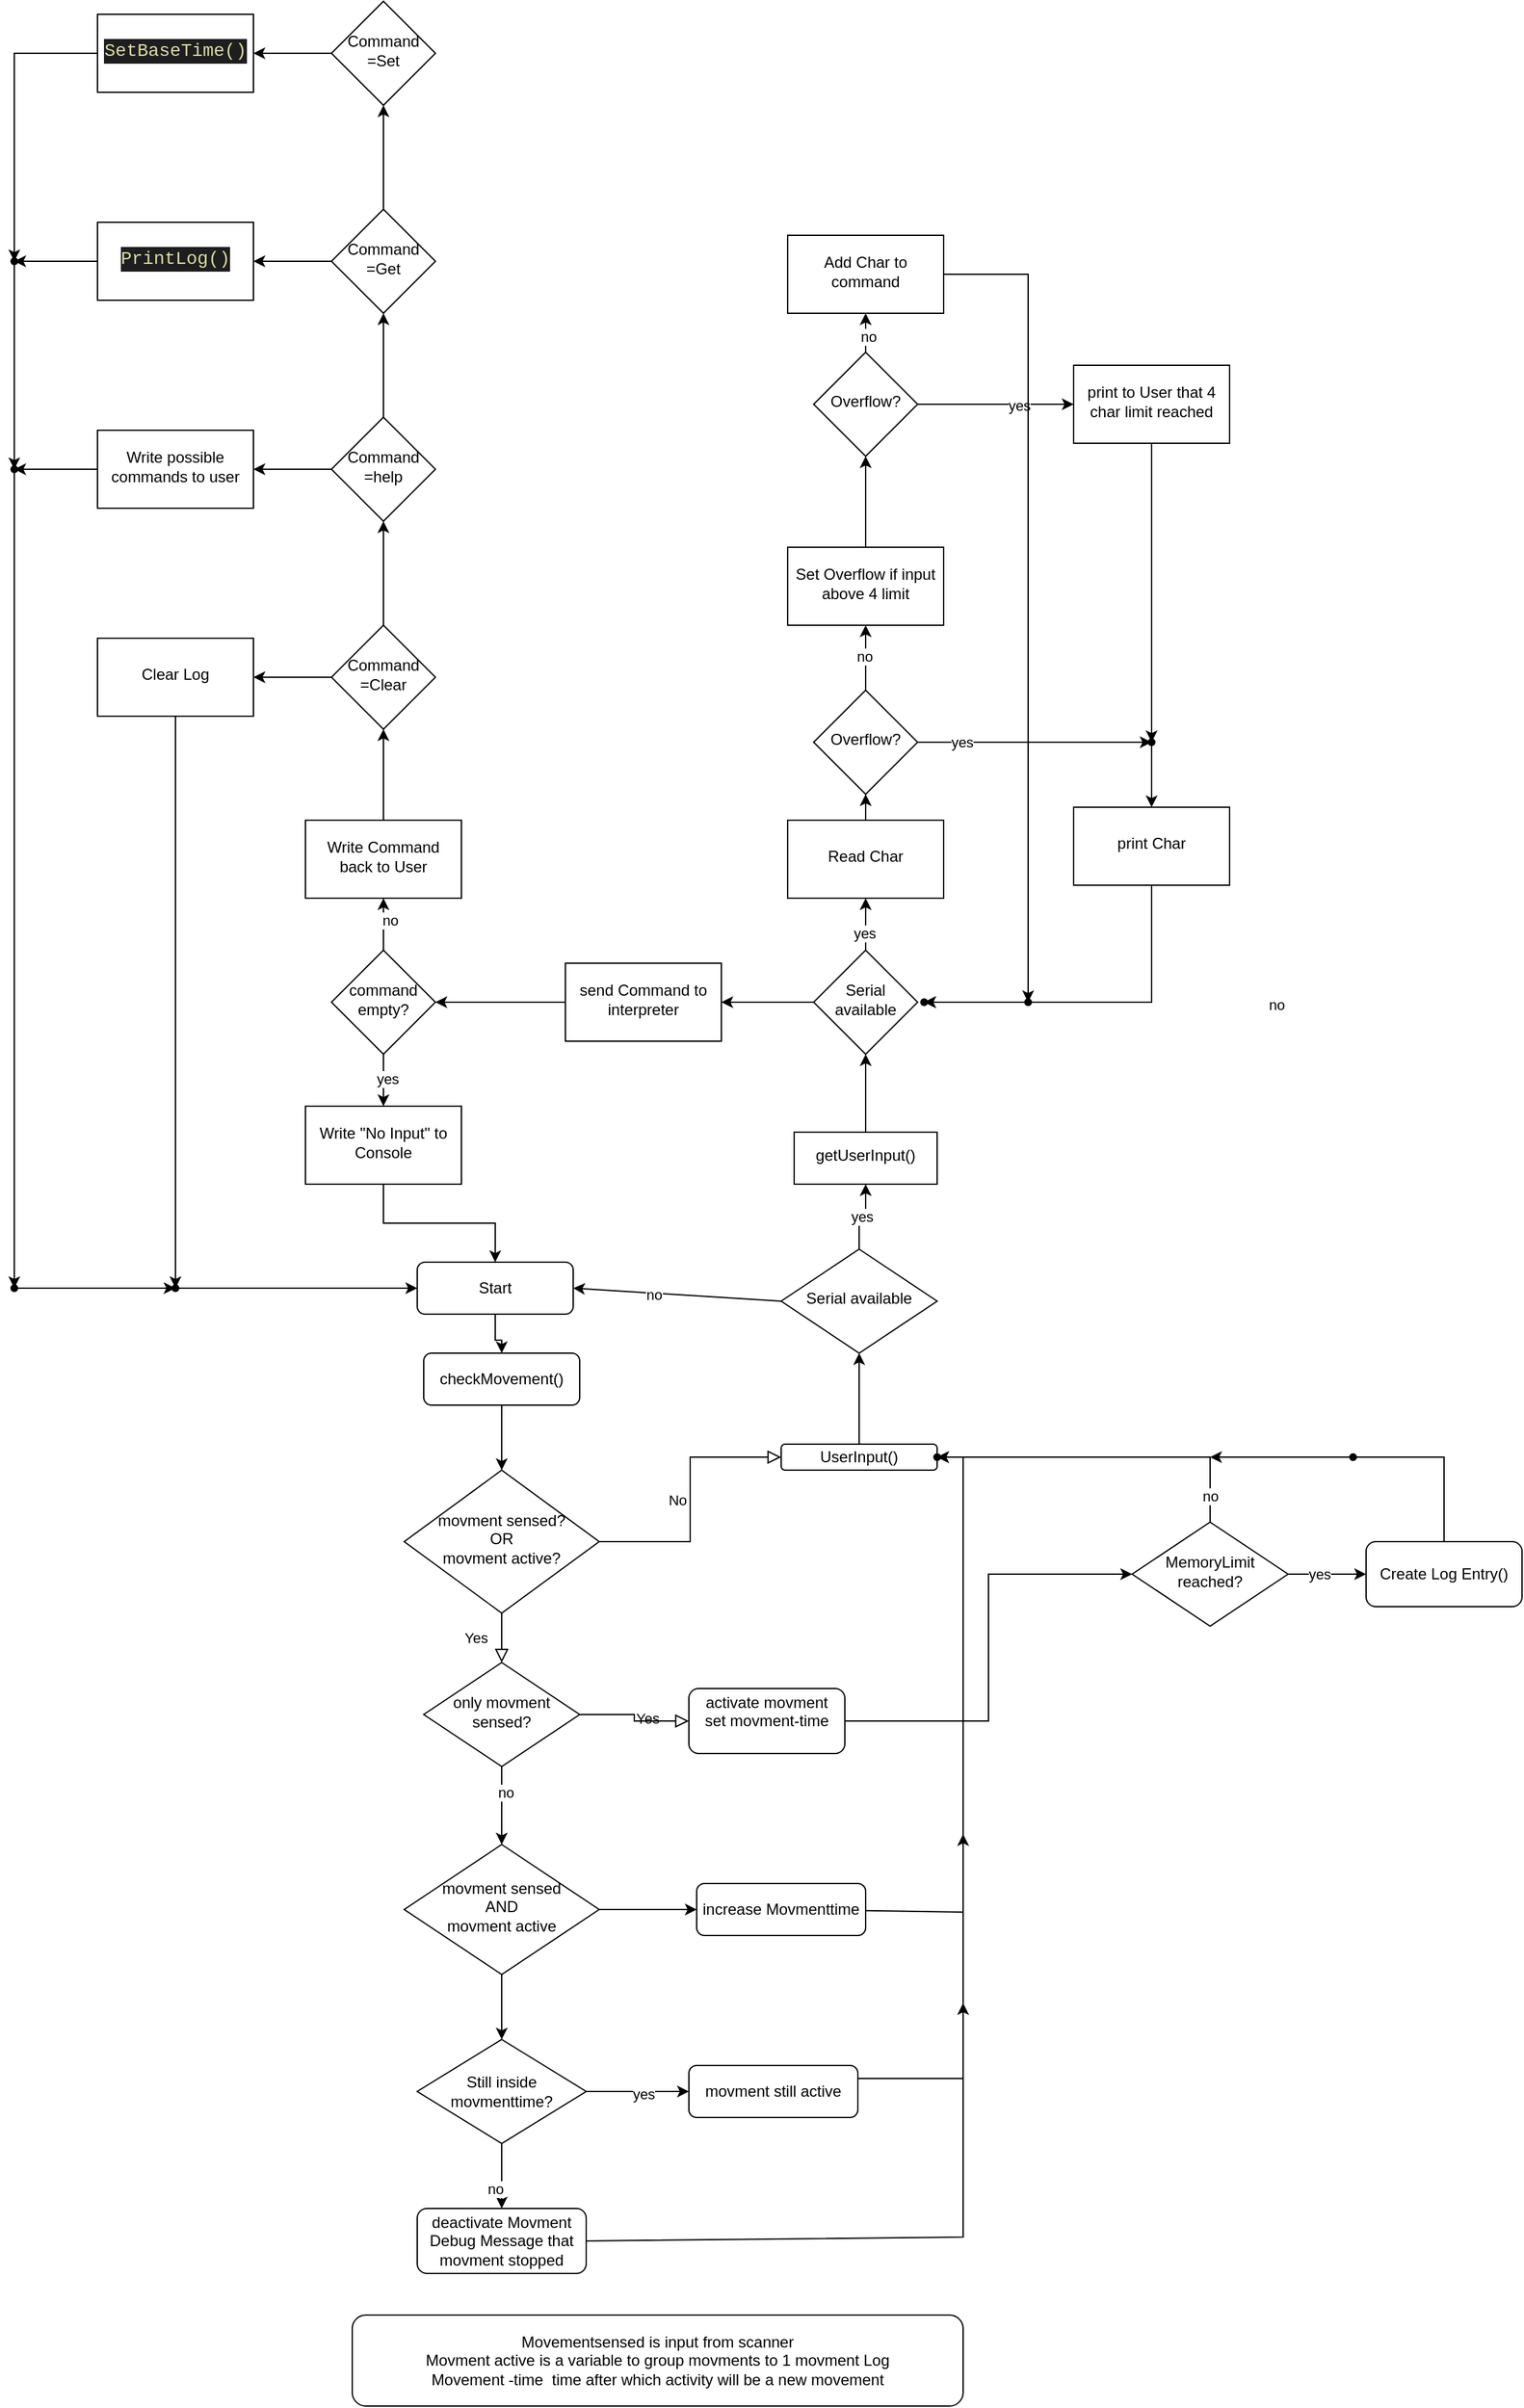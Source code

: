 <mxfile version="24.0.4" type="device">
  <diagram id="C5RBs43oDa-KdzZeNtuy" name="Page-1">
    <mxGraphModel dx="2033" dy="1742" grid="1" gridSize="10" guides="1" tooltips="1" connect="1" arrows="1" fold="1" page="1" pageScale="1" pageWidth="827" pageHeight="1169" math="0" shadow="0">
      <root>
        <mxCell id="WIyWlLk6GJQsqaUBKTNV-0" />
        <mxCell id="WIyWlLk6GJQsqaUBKTNV-1" parent="WIyWlLk6GJQsqaUBKTNV-0" />
        <mxCell id="MBT33ukJYTFvqSpXh82a-32" value="" style="edgeStyle=orthogonalEdgeStyle;rounded=0;orthogonalLoop=1;jettySize=auto;html=1;" edge="1" parent="WIyWlLk6GJQsqaUBKTNV-1" source="WIyWlLk6GJQsqaUBKTNV-3" target="MBT33ukJYTFvqSpXh82a-31">
          <mxGeometry relative="1" as="geometry" />
        </mxCell>
        <mxCell id="WIyWlLk6GJQsqaUBKTNV-3" value="Start" style="rounded=1;whiteSpace=wrap;html=1;fontSize=12;glass=0;strokeWidth=1;shadow=0;" parent="WIyWlLk6GJQsqaUBKTNV-1" vertex="1">
          <mxGeometry x="180" y="10" width="120" height="40" as="geometry" />
        </mxCell>
        <mxCell id="WIyWlLk6GJQsqaUBKTNV-4" value="Yes" style="rounded=0;html=1;jettySize=auto;orthogonalLoop=1;fontSize=11;endArrow=block;endFill=0;endSize=8;strokeWidth=1;shadow=0;labelBackgroundColor=none;edgeStyle=orthogonalEdgeStyle;" parent="WIyWlLk6GJQsqaUBKTNV-1" source="WIyWlLk6GJQsqaUBKTNV-6" target="WIyWlLk6GJQsqaUBKTNV-10" edge="1">
          <mxGeometry y="20" relative="1" as="geometry">
            <mxPoint as="offset" />
          </mxGeometry>
        </mxCell>
        <mxCell id="WIyWlLk6GJQsqaUBKTNV-5" value="No" style="edgeStyle=orthogonalEdgeStyle;rounded=0;html=1;jettySize=auto;orthogonalLoop=1;fontSize=11;endArrow=block;endFill=0;endSize=8;strokeWidth=1;shadow=0;labelBackgroundColor=none;" parent="WIyWlLk6GJQsqaUBKTNV-1" source="WIyWlLk6GJQsqaUBKTNV-6" target="WIyWlLk6GJQsqaUBKTNV-7" edge="1">
          <mxGeometry y="10" relative="1" as="geometry">
            <mxPoint as="offset" />
          </mxGeometry>
        </mxCell>
        <mxCell id="WIyWlLk6GJQsqaUBKTNV-6" value="&lt;div&gt;movment sensed?&lt;/div&gt;&lt;div&gt;OR&lt;br&gt;&lt;/div&gt;&lt;div&gt;movment active?&lt;br&gt;&lt;/div&gt;" style="rhombus;whiteSpace=wrap;html=1;shadow=0;fontFamily=Helvetica;fontSize=12;align=center;strokeWidth=1;spacing=6;spacingTop=-4;" parent="WIyWlLk6GJQsqaUBKTNV-1" vertex="1">
          <mxGeometry x="170" y="170" width="150" height="110" as="geometry" />
        </mxCell>
        <mxCell id="WIyWlLk6GJQsqaUBKTNV-7" value="UserInput()" style="rounded=1;whiteSpace=wrap;html=1;fontSize=12;glass=0;strokeWidth=1;shadow=0;" parent="WIyWlLk6GJQsqaUBKTNV-1" vertex="1">
          <mxGeometry x="460" y="150" width="120" height="20" as="geometry" />
        </mxCell>
        <mxCell id="WIyWlLk6GJQsqaUBKTNV-9" value="Yes" style="edgeStyle=orthogonalEdgeStyle;rounded=0;html=1;jettySize=auto;orthogonalLoop=1;fontSize=11;endArrow=block;endFill=0;endSize=8;strokeWidth=1;shadow=0;labelBackgroundColor=none;" parent="WIyWlLk6GJQsqaUBKTNV-1" source="WIyWlLk6GJQsqaUBKTNV-10" target="WIyWlLk6GJQsqaUBKTNV-12" edge="1">
          <mxGeometry y="10" relative="1" as="geometry">
            <mxPoint as="offset" />
          </mxGeometry>
        </mxCell>
        <mxCell id="MBT33ukJYTFvqSpXh82a-5" value="" style="edgeStyle=orthogonalEdgeStyle;rounded=0;orthogonalLoop=1;jettySize=auto;html=1;" edge="1" parent="WIyWlLk6GJQsqaUBKTNV-1" source="WIyWlLk6GJQsqaUBKTNV-10" target="MBT33ukJYTFvqSpXh82a-3">
          <mxGeometry relative="1" as="geometry" />
        </mxCell>
        <mxCell id="MBT33ukJYTFvqSpXh82a-7" value="no" style="edgeLabel;html=1;align=center;verticalAlign=middle;resizable=0;points=[];" vertex="1" connectable="0" parent="MBT33ukJYTFvqSpXh82a-5">
          <mxGeometry x="-0.333" y="3" relative="1" as="geometry">
            <mxPoint as="offset" />
          </mxGeometry>
        </mxCell>
        <mxCell id="WIyWlLk6GJQsqaUBKTNV-10" value="only movment sensed?" style="rhombus;whiteSpace=wrap;html=1;shadow=0;fontFamily=Helvetica;fontSize=12;align=center;strokeWidth=1;spacing=6;spacingTop=-4;" parent="WIyWlLk6GJQsqaUBKTNV-1" vertex="1">
          <mxGeometry x="185" y="318" width="120" height="80" as="geometry" />
        </mxCell>
        <mxCell id="MBT33ukJYTFvqSpXh82a-114" value="" style="edgeStyle=orthogonalEdgeStyle;rounded=0;orthogonalLoop=1;jettySize=auto;html=1;entryX=0;entryY=0.5;entryDx=0;entryDy=0;" edge="1" parent="WIyWlLk6GJQsqaUBKTNV-1" source="WIyWlLk6GJQsqaUBKTNV-12" target="MBT33ukJYTFvqSpXh82a-115">
          <mxGeometry relative="1" as="geometry" />
        </mxCell>
        <mxCell id="WIyWlLk6GJQsqaUBKTNV-12" value="&lt;div&gt;activate movment&lt;/div&gt;&lt;div&gt;set movment-time&lt;br&gt;&lt;/div&gt;&lt;div&gt;&lt;br&gt;&lt;/div&gt;" style="rounded=1;whiteSpace=wrap;html=1;fontSize=12;glass=0;strokeWidth=1;shadow=0;" parent="WIyWlLk6GJQsqaUBKTNV-1" vertex="1">
          <mxGeometry x="389" y="338" width="120" height="50" as="geometry" />
        </mxCell>
        <mxCell id="MBT33ukJYTFvqSpXh82a-0" value="" style="edgeStyle=none;orthogonalLoop=1;jettySize=auto;html=1;rounded=0;" edge="1" parent="WIyWlLk6GJQsqaUBKTNV-1" source="WIyWlLk6GJQsqaUBKTNV-7" target="MBT33ukJYTFvqSpXh82a-28">
          <mxGeometry width="100" relative="1" as="geometry">
            <mxPoint x="380" y="60" as="sourcePoint" />
            <mxPoint x="480" y="60" as="targetPoint" />
            <Array as="points" />
          </mxGeometry>
        </mxCell>
        <mxCell id="MBT33ukJYTFvqSpXh82a-9" value="" style="edgeStyle=orthogonalEdgeStyle;rounded=0;orthogonalLoop=1;jettySize=auto;html=1;" edge="1" parent="WIyWlLk6GJQsqaUBKTNV-1" source="MBT33ukJYTFvqSpXh82a-3" target="MBT33ukJYTFvqSpXh82a-8">
          <mxGeometry relative="1" as="geometry" />
        </mxCell>
        <mxCell id="MBT33ukJYTFvqSpXh82a-17" value="" style="edgeStyle=orthogonalEdgeStyle;rounded=0;orthogonalLoop=1;jettySize=auto;html=1;" edge="1" parent="WIyWlLk6GJQsqaUBKTNV-1" source="MBT33ukJYTFvqSpXh82a-3" target="MBT33ukJYTFvqSpXh82a-16">
          <mxGeometry relative="1" as="geometry" />
        </mxCell>
        <mxCell id="MBT33ukJYTFvqSpXh82a-3" value="&lt;div&gt;movment sensed&lt;/div&gt;&lt;div&gt;AND&lt;br&gt;&lt;/div&gt;&lt;div&gt;movment active&lt;br&gt;&lt;/div&gt;" style="rhombus;whiteSpace=wrap;html=1;shadow=0;fontFamily=Helvetica;fontSize=12;align=center;strokeWidth=1;spacing=6;spacingTop=-4;" vertex="1" parent="WIyWlLk6GJQsqaUBKTNV-1">
          <mxGeometry x="170" y="458" width="150" height="100" as="geometry" />
        </mxCell>
        <mxCell id="MBT33ukJYTFvqSpXh82a-8" value="increase Movmenttime" style="rounded=1;whiteSpace=wrap;html=1;fontSize=12;glass=0;strokeWidth=1;shadow=0;" vertex="1" parent="WIyWlLk6GJQsqaUBKTNV-1">
          <mxGeometry x="395" y="488" width="130" height="40" as="geometry" />
        </mxCell>
        <mxCell id="MBT33ukJYTFvqSpXh82a-11" value="" style="edgeStyle=none;orthogonalLoop=1;jettySize=auto;html=1;rounded=0;" edge="1" parent="WIyWlLk6GJQsqaUBKTNV-1" source="MBT33ukJYTFvqSpXh82a-8" target="WIyWlLk6GJQsqaUBKTNV-7">
          <mxGeometry width="100" relative="1" as="geometry">
            <mxPoint x="540" y="690" as="sourcePoint" />
            <mxPoint x="640" y="690" as="targetPoint" />
            <Array as="points">
              <mxPoint x="600" y="510" />
              <mxPoint x="600" y="160" />
            </Array>
          </mxGeometry>
        </mxCell>
        <mxCell id="MBT33ukJYTFvqSpXh82a-20" value="" style="edgeStyle=orthogonalEdgeStyle;rounded=0;orthogonalLoop=1;jettySize=auto;html=1;" edge="1" parent="WIyWlLk6GJQsqaUBKTNV-1" source="MBT33ukJYTFvqSpXh82a-16" target="MBT33ukJYTFvqSpXh82a-18">
          <mxGeometry relative="1" as="geometry" />
        </mxCell>
        <mxCell id="MBT33ukJYTFvqSpXh82a-22" value="yes" style="edgeLabel;html=1;align=center;verticalAlign=middle;resizable=0;points=[];" vertex="1" connectable="0" parent="MBT33ukJYTFvqSpXh82a-20">
          <mxGeometry x="0.095" y="-2" relative="1" as="geometry">
            <mxPoint as="offset" />
          </mxGeometry>
        </mxCell>
        <mxCell id="MBT33ukJYTFvqSpXh82a-21" value="" style="edgeStyle=orthogonalEdgeStyle;rounded=0;orthogonalLoop=1;jettySize=auto;html=1;" edge="1" parent="WIyWlLk6GJQsqaUBKTNV-1" source="MBT33ukJYTFvqSpXh82a-16" target="MBT33ukJYTFvqSpXh82a-19">
          <mxGeometry relative="1" as="geometry" />
        </mxCell>
        <mxCell id="MBT33ukJYTFvqSpXh82a-23" value="no" style="edgeLabel;html=1;align=center;verticalAlign=middle;resizable=0;points=[];" vertex="1" connectable="0" parent="MBT33ukJYTFvqSpXh82a-21">
          <mxGeometry x="0.4" y="3" relative="1" as="geometry">
            <mxPoint x="-8" as="offset" />
          </mxGeometry>
        </mxCell>
        <mxCell id="MBT33ukJYTFvqSpXh82a-16" value="Still inside movmenttime?" style="rhombus;whiteSpace=wrap;html=1;" vertex="1" parent="WIyWlLk6GJQsqaUBKTNV-1">
          <mxGeometry x="180" y="608" width="130" height="80" as="geometry" />
        </mxCell>
        <mxCell id="MBT33ukJYTFvqSpXh82a-18" value="movment still active" style="rounded=1;whiteSpace=wrap;html=1;fontSize=12;glass=0;strokeWidth=1;shadow=0;" vertex="1" parent="WIyWlLk6GJQsqaUBKTNV-1">
          <mxGeometry x="389" y="628" width="130" height="40" as="geometry" />
        </mxCell>
        <mxCell id="MBT33ukJYTFvqSpXh82a-19" value="&lt;div&gt;deactivate Movment&lt;/div&gt;&lt;div&gt;Debug Message that movment stopped&lt;br&gt;&lt;/div&gt;" style="rounded=1;whiteSpace=wrap;html=1;fontSize=12;glass=0;strokeWidth=1;shadow=0;" vertex="1" parent="WIyWlLk6GJQsqaUBKTNV-1">
          <mxGeometry x="180" y="738" width="130" height="50" as="geometry" />
        </mxCell>
        <mxCell id="MBT33ukJYTFvqSpXh82a-25" value="" style="edgeStyle=none;orthogonalLoop=1;jettySize=auto;html=1;rounded=0;exitX=1;exitY=0.5;exitDx=0;exitDy=0;" edge="1" parent="WIyWlLk6GJQsqaUBKTNV-1" source="MBT33ukJYTFvqSpXh82a-19">
          <mxGeometry width="100" relative="1" as="geometry">
            <mxPoint x="430" y="762" as="sourcePoint" />
            <mxPoint x="600" y="580" as="targetPoint" />
            <Array as="points">
              <mxPoint x="600" y="760" />
            </Array>
          </mxGeometry>
        </mxCell>
        <mxCell id="MBT33ukJYTFvqSpXh82a-26" value="" style="edgeStyle=none;orthogonalLoop=1;jettySize=auto;html=1;rounded=0;exitX=1;exitY=0.25;exitDx=0;exitDy=0;" edge="1" parent="WIyWlLk6GJQsqaUBKTNV-1" source="MBT33ukJYTFvqSpXh82a-18">
          <mxGeometry width="100" relative="1" as="geometry">
            <mxPoint x="320" y="773" as="sourcePoint" />
            <mxPoint x="600" y="450" as="targetPoint" />
            <Array as="points">
              <mxPoint x="600" y="638" />
            </Array>
          </mxGeometry>
        </mxCell>
        <mxCell id="MBT33ukJYTFvqSpXh82a-27" value="&lt;div&gt;Movementsensed is input from scanner&lt;/div&gt;&lt;div&gt;Movment active is a variable to group movments to 1 movment Log&lt;/div&gt;&lt;div&gt;Movement -time&amp;nbsp; time after which activity will be a new movement&lt;br&gt;&lt;/div&gt;" style="rounded=1;whiteSpace=wrap;html=1;" vertex="1" parent="WIyWlLk6GJQsqaUBKTNV-1">
          <mxGeometry x="130" y="820" width="470" height="70" as="geometry" />
        </mxCell>
        <mxCell id="MBT33ukJYTFvqSpXh82a-35" value="" style="edgeStyle=orthogonalEdgeStyle;rounded=0;orthogonalLoop=1;jettySize=auto;html=1;" edge="1" parent="WIyWlLk6GJQsqaUBKTNV-1" source="MBT33ukJYTFvqSpXh82a-28" target="MBT33ukJYTFvqSpXh82a-34">
          <mxGeometry relative="1" as="geometry" />
        </mxCell>
        <mxCell id="MBT33ukJYTFvqSpXh82a-36" value="yes" style="edgeLabel;html=1;align=center;verticalAlign=middle;resizable=0;points=[];" vertex="1" connectable="0" parent="MBT33ukJYTFvqSpXh82a-35">
          <mxGeometry x="0.101" y="3" relative="1" as="geometry">
            <mxPoint as="offset" />
          </mxGeometry>
        </mxCell>
        <mxCell id="MBT33ukJYTFvqSpXh82a-28" value="Serial available" style="rhombus;whiteSpace=wrap;html=1;shadow=0;fontFamily=Helvetica;fontSize=12;align=center;strokeWidth=1;spacing=6;spacingTop=-4;" vertex="1" parent="WIyWlLk6GJQsqaUBKTNV-1">
          <mxGeometry x="460" width="120" height="80" as="geometry" />
        </mxCell>
        <mxCell id="MBT33ukJYTFvqSpXh82a-29" value="" style="edgeStyle=none;orthogonalLoop=1;jettySize=auto;html=1;rounded=0;exitX=0;exitY=0.5;exitDx=0;exitDy=0;entryX=1;entryY=0.5;entryDx=0;entryDy=0;" edge="1" parent="WIyWlLk6GJQsqaUBKTNV-1" source="MBT33ukJYTFvqSpXh82a-28" target="WIyWlLk6GJQsqaUBKTNV-3">
          <mxGeometry width="100" relative="1" as="geometry">
            <mxPoint x="350" y="100" as="sourcePoint" />
            <mxPoint x="450" y="100" as="targetPoint" />
            <Array as="points" />
          </mxGeometry>
        </mxCell>
        <mxCell id="MBT33ukJYTFvqSpXh82a-30" value="no" style="edgeLabel;html=1;align=center;verticalAlign=middle;resizable=0;points=[];" vertex="1" connectable="0" parent="MBT33ukJYTFvqSpXh82a-29">
          <mxGeometry x="0.221" y="1" relative="1" as="geometry">
            <mxPoint as="offset" />
          </mxGeometry>
        </mxCell>
        <mxCell id="MBT33ukJYTFvqSpXh82a-33" value="" style="edgeStyle=orthogonalEdgeStyle;rounded=0;orthogonalLoop=1;jettySize=auto;html=1;" edge="1" parent="WIyWlLk6GJQsqaUBKTNV-1" source="MBT33ukJYTFvqSpXh82a-31" target="WIyWlLk6GJQsqaUBKTNV-6">
          <mxGeometry relative="1" as="geometry" />
        </mxCell>
        <mxCell id="MBT33ukJYTFvqSpXh82a-31" value="checkMovement()" style="rounded=1;whiteSpace=wrap;html=1;fontSize=12;glass=0;strokeWidth=1;shadow=0;" vertex="1" parent="WIyWlLk6GJQsqaUBKTNV-1">
          <mxGeometry x="185" y="80" width="120" height="40" as="geometry" />
        </mxCell>
        <mxCell id="MBT33ukJYTFvqSpXh82a-39" value="" style="edgeStyle=orthogonalEdgeStyle;rounded=0;orthogonalLoop=1;jettySize=auto;html=1;" edge="1" parent="WIyWlLk6GJQsqaUBKTNV-1" source="MBT33ukJYTFvqSpXh82a-34" target="MBT33ukJYTFvqSpXh82a-38">
          <mxGeometry relative="1" as="geometry" />
        </mxCell>
        <mxCell id="MBT33ukJYTFvqSpXh82a-34" value="getUserInput()" style="whiteSpace=wrap;html=1;shadow=0;strokeWidth=1;spacing=6;spacingTop=-4;" vertex="1" parent="WIyWlLk6GJQsqaUBKTNV-1">
          <mxGeometry x="470" y="-90" width="110" height="40" as="geometry" />
        </mxCell>
        <mxCell id="MBT33ukJYTFvqSpXh82a-46" value="" style="edgeStyle=orthogonalEdgeStyle;rounded=0;orthogonalLoop=1;jettySize=auto;html=1;" edge="1" parent="WIyWlLk6GJQsqaUBKTNV-1" source="MBT33ukJYTFvqSpXh82a-38" target="MBT33ukJYTFvqSpXh82a-45">
          <mxGeometry relative="1" as="geometry" />
        </mxCell>
        <mxCell id="MBT33ukJYTFvqSpXh82a-52" value="yes" style="edgeLabel;html=1;align=center;verticalAlign=middle;resizable=0;points=[];" vertex="1" connectable="0" parent="MBT33ukJYTFvqSpXh82a-46">
          <mxGeometry x="-0.349" y="1" relative="1" as="geometry">
            <mxPoint as="offset" />
          </mxGeometry>
        </mxCell>
        <mxCell id="MBT33ukJYTFvqSpXh82a-50" value="" style="edgeStyle=orthogonalEdgeStyle;rounded=0;orthogonalLoop=1;jettySize=auto;html=1;" edge="1" parent="WIyWlLk6GJQsqaUBKTNV-1" source="MBT33ukJYTFvqSpXh82a-38" target="MBT33ukJYTFvqSpXh82a-49">
          <mxGeometry relative="1" as="geometry" />
        </mxCell>
        <mxCell id="MBT33ukJYTFvqSpXh82a-51" value="no" style="edgeLabel;html=1;align=center;verticalAlign=middle;resizable=0;points=[];" vertex="1" connectable="0" parent="MBT33ukJYTFvqSpXh82a-50">
          <mxGeometry x="-0.277" y="2" relative="1" as="geometry">
            <mxPoint x="381" as="offset" />
          </mxGeometry>
        </mxCell>
        <mxCell id="MBT33ukJYTFvqSpXh82a-38" value="Serial available" style="rhombus;whiteSpace=wrap;html=1;shadow=0;strokeWidth=1;spacing=6;spacingTop=-4;" vertex="1" parent="WIyWlLk6GJQsqaUBKTNV-1">
          <mxGeometry x="485" y="-230" width="80" height="80" as="geometry" />
        </mxCell>
        <mxCell id="MBT33ukJYTFvqSpXh82a-44" value="" style="edgeStyle=orthogonalEdgeStyle;rounded=0;orthogonalLoop=1;jettySize=auto;html=1;" edge="1" parent="WIyWlLk6GJQsqaUBKTNV-1" source="MBT33ukJYTFvqSpXh82a-60" target="MBT33ukJYTFvqSpXh82a-43">
          <mxGeometry relative="1" as="geometry" />
        </mxCell>
        <mxCell id="MBT33ukJYTFvqSpXh82a-55" value="" style="edgeStyle=orthogonalEdgeStyle;rounded=0;orthogonalLoop=1;jettySize=auto;html=1;" edge="1" parent="WIyWlLk6GJQsqaUBKTNV-1" source="MBT33ukJYTFvqSpXh82a-41" target="MBT33ukJYTFvqSpXh82a-54">
          <mxGeometry relative="1" as="geometry" />
        </mxCell>
        <mxCell id="MBT33ukJYTFvqSpXh82a-66" value="no" style="edgeLabel;html=1;align=center;verticalAlign=middle;resizable=0;points=[];" vertex="1" connectable="0" parent="MBT33ukJYTFvqSpXh82a-55">
          <mxGeometry x="0.031" y="1" relative="1" as="geometry">
            <mxPoint as="offset" />
          </mxGeometry>
        </mxCell>
        <mxCell id="MBT33ukJYTFvqSpXh82a-41" value="Overflow?" style="rhombus;whiteSpace=wrap;html=1;shadow=0;strokeWidth=1;spacing=6;spacingTop=-4;" vertex="1" parent="WIyWlLk6GJQsqaUBKTNV-1">
          <mxGeometry x="485" y="-430" width="80" height="80" as="geometry" />
        </mxCell>
        <mxCell id="MBT33ukJYTFvqSpXh82a-43" value="print Char" style="whiteSpace=wrap;html=1;shadow=0;strokeWidth=1;spacing=6;spacingTop=-4;" vertex="1" parent="WIyWlLk6GJQsqaUBKTNV-1">
          <mxGeometry x="685" y="-340" width="120" height="60" as="geometry" />
        </mxCell>
        <mxCell id="MBT33ukJYTFvqSpXh82a-47" value="" style="edgeStyle=orthogonalEdgeStyle;rounded=0;orthogonalLoop=1;jettySize=auto;html=1;" edge="1" parent="WIyWlLk6GJQsqaUBKTNV-1" source="MBT33ukJYTFvqSpXh82a-45" target="MBT33ukJYTFvqSpXh82a-41">
          <mxGeometry relative="1" as="geometry" />
        </mxCell>
        <mxCell id="MBT33ukJYTFvqSpXh82a-45" value="Read Char" style="whiteSpace=wrap;html=1;shadow=0;strokeWidth=1;spacing=6;spacingTop=-4;" vertex="1" parent="WIyWlLk6GJQsqaUBKTNV-1">
          <mxGeometry x="465" y="-330" width="120" height="60" as="geometry" />
        </mxCell>
        <mxCell id="MBT33ukJYTFvqSpXh82a-48" value="" style="edgeStyle=none;orthogonalLoop=1;jettySize=auto;html=1;rounded=0;exitX=0.5;exitY=1;exitDx=0;exitDy=0;entryX=0;entryY=0.733;entryDx=0;entryDy=0;entryPerimeter=0;" edge="1" parent="WIyWlLk6GJQsqaUBKTNV-1" source="MBT33ukJYTFvqSpXh82a-43" target="MBT33ukJYTFvqSpXh82a-71">
          <mxGeometry width="100" relative="1" as="geometry">
            <mxPoint x="310" y="-190" as="sourcePoint" />
            <mxPoint x="410" y="-190" as="targetPoint" />
            <Array as="points">
              <mxPoint x="745" y="-190" />
            </Array>
          </mxGeometry>
        </mxCell>
        <mxCell id="MBT33ukJYTFvqSpXh82a-75" value="" style="edgeStyle=orthogonalEdgeStyle;rounded=0;orthogonalLoop=1;jettySize=auto;html=1;" edge="1" parent="WIyWlLk6GJQsqaUBKTNV-1" source="MBT33ukJYTFvqSpXh82a-49" target="MBT33ukJYTFvqSpXh82a-74">
          <mxGeometry relative="1" as="geometry" />
        </mxCell>
        <mxCell id="MBT33ukJYTFvqSpXh82a-49" value="send Command to interpreter" style="whiteSpace=wrap;html=1;shadow=0;strokeWidth=1;spacing=6;spacingTop=-4;" vertex="1" parent="WIyWlLk6GJQsqaUBKTNV-1">
          <mxGeometry x="294" y="-220" width="120" height="60" as="geometry" />
        </mxCell>
        <mxCell id="MBT33ukJYTFvqSpXh82a-57" value="" style="edgeStyle=orthogonalEdgeStyle;rounded=0;orthogonalLoop=1;jettySize=auto;html=1;" edge="1" parent="WIyWlLk6GJQsqaUBKTNV-1" source="MBT33ukJYTFvqSpXh82a-54" target="MBT33ukJYTFvqSpXh82a-56">
          <mxGeometry relative="1" as="geometry" />
        </mxCell>
        <mxCell id="MBT33ukJYTFvqSpXh82a-54" value="Set Overflow if input above 4 limit" style="whiteSpace=wrap;html=1;shadow=0;strokeWidth=1;spacing=6;spacingTop=-4;" vertex="1" parent="WIyWlLk6GJQsqaUBKTNV-1">
          <mxGeometry x="465" y="-540" width="120" height="60" as="geometry" />
        </mxCell>
        <mxCell id="MBT33ukJYTFvqSpXh82a-59" value="" style="edgeStyle=orthogonalEdgeStyle;rounded=0;orthogonalLoop=1;jettySize=auto;html=1;" edge="1" parent="WIyWlLk6GJQsqaUBKTNV-1" source="MBT33ukJYTFvqSpXh82a-56" target="MBT33ukJYTFvqSpXh82a-58">
          <mxGeometry relative="1" as="geometry" />
        </mxCell>
        <mxCell id="MBT33ukJYTFvqSpXh82a-67" value="yes" style="edgeLabel;html=1;align=center;verticalAlign=middle;resizable=0;points=[];" vertex="1" connectable="0" parent="MBT33ukJYTFvqSpXh82a-59">
          <mxGeometry x="0.277" y="-1" relative="1" as="geometry">
            <mxPoint x="1" as="offset" />
          </mxGeometry>
        </mxCell>
        <mxCell id="MBT33ukJYTFvqSpXh82a-65" value="" style="edgeStyle=orthogonalEdgeStyle;rounded=0;orthogonalLoop=1;jettySize=auto;html=1;" edge="1" parent="WIyWlLk6GJQsqaUBKTNV-1" source="MBT33ukJYTFvqSpXh82a-56" target="MBT33ukJYTFvqSpXh82a-64">
          <mxGeometry relative="1" as="geometry" />
        </mxCell>
        <mxCell id="MBT33ukJYTFvqSpXh82a-68" value="no" style="edgeLabel;html=1;align=center;verticalAlign=middle;resizable=0;points=[];" vertex="1" connectable="0" parent="MBT33ukJYTFvqSpXh82a-65">
          <mxGeometry x="0.116" y="1" relative="1" as="geometry">
            <mxPoint x="1" as="offset" />
          </mxGeometry>
        </mxCell>
        <mxCell id="MBT33ukJYTFvqSpXh82a-56" value="Overflow?" style="rhombus;whiteSpace=wrap;html=1;shadow=0;strokeWidth=1;spacing=6;spacingTop=-4;" vertex="1" parent="WIyWlLk6GJQsqaUBKTNV-1">
          <mxGeometry x="485" y="-690" width="80" height="80" as="geometry" />
        </mxCell>
        <mxCell id="MBT33ukJYTFvqSpXh82a-61" value="" style="edgeStyle=orthogonalEdgeStyle;rounded=0;orthogonalLoop=1;jettySize=auto;html=1;" edge="1" parent="WIyWlLk6GJQsqaUBKTNV-1" source="MBT33ukJYTFvqSpXh82a-58" target="MBT33ukJYTFvqSpXh82a-60">
          <mxGeometry relative="1" as="geometry" />
        </mxCell>
        <mxCell id="MBT33ukJYTFvqSpXh82a-58" value="print to User that 4 char limit reached" style="whiteSpace=wrap;html=1;shadow=0;strokeWidth=1;spacing=6;spacingTop=-4;" vertex="1" parent="WIyWlLk6GJQsqaUBKTNV-1">
          <mxGeometry x="685" y="-680" width="120" height="60" as="geometry" />
        </mxCell>
        <mxCell id="MBT33ukJYTFvqSpXh82a-62" value="" style="edgeStyle=orthogonalEdgeStyle;rounded=0;orthogonalLoop=1;jettySize=auto;html=1;" edge="1" parent="WIyWlLk6GJQsqaUBKTNV-1" source="MBT33ukJYTFvqSpXh82a-41" target="MBT33ukJYTFvqSpXh82a-60">
          <mxGeometry relative="1" as="geometry">
            <mxPoint x="485" y="-390" as="sourcePoint" />
            <mxPoint x="365" y="-340" as="targetPoint" />
          </mxGeometry>
        </mxCell>
        <mxCell id="MBT33ukJYTFvqSpXh82a-63" value="yes" style="edgeLabel;html=1;align=center;verticalAlign=middle;resizable=0;points=[];" vertex="1" connectable="0" parent="MBT33ukJYTFvqSpXh82a-62">
          <mxGeometry x="-0.632" relative="1" as="geometry">
            <mxPoint x="1" as="offset" />
          </mxGeometry>
        </mxCell>
        <mxCell id="MBT33ukJYTFvqSpXh82a-60" value="" style="shape=waypoint;sketch=0;size=6;pointerEvents=1;points=[];fillColor=default;resizable=0;rotatable=0;perimeter=centerPerimeter;snapToPoint=1;shadow=0;strokeWidth=1;spacing=6;spacingTop=-4;" vertex="1" parent="WIyWlLk6GJQsqaUBKTNV-1">
          <mxGeometry x="735" y="-400" width="20" height="20" as="geometry" />
        </mxCell>
        <mxCell id="MBT33ukJYTFvqSpXh82a-70" value="" style="edgeStyle=orthogonalEdgeStyle;rounded=0;orthogonalLoop=1;jettySize=auto;html=1;" edge="1" parent="WIyWlLk6GJQsqaUBKTNV-1" source="MBT33ukJYTFvqSpXh82a-64" target="MBT33ukJYTFvqSpXh82a-69">
          <mxGeometry relative="1" as="geometry" />
        </mxCell>
        <mxCell id="MBT33ukJYTFvqSpXh82a-64" value="Add Char to command" style="whiteSpace=wrap;html=1;shadow=0;strokeWidth=1;spacing=6;spacingTop=-4;" vertex="1" parent="WIyWlLk6GJQsqaUBKTNV-1">
          <mxGeometry x="465" y="-780" width="120" height="60" as="geometry" />
        </mxCell>
        <mxCell id="MBT33ukJYTFvqSpXh82a-72" value="" style="edgeStyle=orthogonalEdgeStyle;rounded=0;orthogonalLoop=1;jettySize=auto;html=1;exitX=0.579;exitY=1.393;exitDx=0;exitDy=0;exitPerimeter=0;" edge="1" parent="WIyWlLk6GJQsqaUBKTNV-1" source="MBT33ukJYTFvqSpXh82a-69" target="MBT33ukJYTFvqSpXh82a-71">
          <mxGeometry relative="1" as="geometry" />
        </mxCell>
        <mxCell id="MBT33ukJYTFvqSpXh82a-69" value="" style="shape=waypoint;sketch=0;size=6;pointerEvents=1;points=[];fillColor=default;resizable=0;rotatable=0;perimeter=centerPerimeter;snapToPoint=1;shadow=0;strokeWidth=1;spacing=6;spacingTop=-4;" vertex="1" parent="WIyWlLk6GJQsqaUBKTNV-1">
          <mxGeometry x="640" y="-200" width="20" height="20" as="geometry" />
        </mxCell>
        <mxCell id="MBT33ukJYTFvqSpXh82a-71" value="" style="shape=waypoint;sketch=0;size=6;pointerEvents=1;points=[];fillColor=default;resizable=0;rotatable=0;perimeter=centerPerimeter;snapToPoint=1;shadow=0;strokeWidth=1;spacing=6;spacingTop=-4;" vertex="1" parent="WIyWlLk6GJQsqaUBKTNV-1">
          <mxGeometry x="560" y="-200" width="20" height="20" as="geometry" />
        </mxCell>
        <mxCell id="MBT33ukJYTFvqSpXh82a-77" value="" style="edgeStyle=orthogonalEdgeStyle;rounded=0;orthogonalLoop=1;jettySize=auto;html=1;" edge="1" parent="WIyWlLk6GJQsqaUBKTNV-1" source="MBT33ukJYTFvqSpXh82a-74" target="MBT33ukJYTFvqSpXh82a-76">
          <mxGeometry relative="1" as="geometry" />
        </mxCell>
        <mxCell id="MBT33ukJYTFvqSpXh82a-79" value="yes" style="edgeLabel;html=1;align=center;verticalAlign=middle;resizable=0;points=[];" vertex="1" connectable="0" parent="MBT33ukJYTFvqSpXh82a-77">
          <mxGeometry x="-0.033" y="3" relative="1" as="geometry">
            <mxPoint y="-1" as="offset" />
          </mxGeometry>
        </mxCell>
        <mxCell id="MBT33ukJYTFvqSpXh82a-82" value="" style="edgeStyle=orthogonalEdgeStyle;rounded=0;orthogonalLoop=1;jettySize=auto;html=1;" edge="1" parent="WIyWlLk6GJQsqaUBKTNV-1" source="MBT33ukJYTFvqSpXh82a-74" target="MBT33ukJYTFvqSpXh82a-81">
          <mxGeometry relative="1" as="geometry" />
        </mxCell>
        <mxCell id="MBT33ukJYTFvqSpXh82a-83" value="no" style="edgeLabel;html=1;align=center;verticalAlign=middle;resizable=0;points=[];" vertex="1" connectable="0" parent="MBT33ukJYTFvqSpXh82a-82">
          <mxGeometry x="0.2" y="-5" relative="1" as="geometry">
            <mxPoint y="1" as="offset" />
          </mxGeometry>
        </mxCell>
        <mxCell id="MBT33ukJYTFvqSpXh82a-74" value="command empty?" style="rhombus;whiteSpace=wrap;html=1;shadow=0;strokeWidth=1;spacing=6;spacingTop=-4;" vertex="1" parent="WIyWlLk6GJQsqaUBKTNV-1">
          <mxGeometry x="114" y="-230" width="80" height="80" as="geometry" />
        </mxCell>
        <mxCell id="MBT33ukJYTFvqSpXh82a-78" value="" style="edgeStyle=orthogonalEdgeStyle;rounded=0;orthogonalLoop=1;jettySize=auto;html=1;" edge="1" parent="WIyWlLk6GJQsqaUBKTNV-1" source="MBT33ukJYTFvqSpXh82a-76" target="WIyWlLk6GJQsqaUBKTNV-3">
          <mxGeometry relative="1" as="geometry" />
        </mxCell>
        <mxCell id="MBT33ukJYTFvqSpXh82a-76" value="Write &quot;No Input&quot; to Console" style="whiteSpace=wrap;html=1;shadow=0;strokeWidth=1;spacing=6;spacingTop=-4;" vertex="1" parent="WIyWlLk6GJQsqaUBKTNV-1">
          <mxGeometry x="94" y="-110" width="120" height="60" as="geometry" />
        </mxCell>
        <mxCell id="MBT33ukJYTFvqSpXh82a-85" value="" style="edgeStyle=orthogonalEdgeStyle;rounded=0;orthogonalLoop=1;jettySize=auto;html=1;" edge="1" parent="WIyWlLk6GJQsqaUBKTNV-1" source="MBT33ukJYTFvqSpXh82a-81" target="MBT33ukJYTFvqSpXh82a-84">
          <mxGeometry relative="1" as="geometry" />
        </mxCell>
        <mxCell id="MBT33ukJYTFvqSpXh82a-81" value="Write Command back to User" style="whiteSpace=wrap;html=1;shadow=0;strokeWidth=1;spacing=6;spacingTop=-4;" vertex="1" parent="WIyWlLk6GJQsqaUBKTNV-1">
          <mxGeometry x="94" y="-330" width="120" height="60" as="geometry" />
        </mxCell>
        <mxCell id="MBT33ukJYTFvqSpXh82a-87" value="" style="edgeStyle=orthogonalEdgeStyle;rounded=0;orthogonalLoop=1;jettySize=auto;html=1;" edge="1" parent="WIyWlLk6GJQsqaUBKTNV-1" source="MBT33ukJYTFvqSpXh82a-84" target="MBT33ukJYTFvqSpXh82a-86">
          <mxGeometry relative="1" as="geometry" />
        </mxCell>
        <mxCell id="MBT33ukJYTFvqSpXh82a-92" value="" style="edgeStyle=orthogonalEdgeStyle;rounded=0;orthogonalLoop=1;jettySize=auto;html=1;" edge="1" parent="WIyWlLk6GJQsqaUBKTNV-1" source="MBT33ukJYTFvqSpXh82a-84" target="MBT33ukJYTFvqSpXh82a-91">
          <mxGeometry relative="1" as="geometry" />
        </mxCell>
        <mxCell id="MBT33ukJYTFvqSpXh82a-84" value="Command =Clear" style="rhombus;whiteSpace=wrap;html=1;shadow=0;strokeWidth=1;spacing=6;spacingTop=-4;" vertex="1" parent="WIyWlLk6GJQsqaUBKTNV-1">
          <mxGeometry x="114" y="-480" width="80" height="80" as="geometry" />
        </mxCell>
        <mxCell id="MBT33ukJYTFvqSpXh82a-89" value="" style="edgeStyle=orthogonalEdgeStyle;rounded=0;orthogonalLoop=1;jettySize=auto;html=1;" edge="1" parent="WIyWlLk6GJQsqaUBKTNV-1" source="MBT33ukJYTFvqSpXh82a-86" target="MBT33ukJYTFvqSpXh82a-88">
          <mxGeometry relative="1" as="geometry" />
        </mxCell>
        <mxCell id="MBT33ukJYTFvqSpXh82a-86" value="Clear Log" style="whiteSpace=wrap;html=1;shadow=0;strokeWidth=1;spacing=6;spacingTop=-4;" vertex="1" parent="WIyWlLk6GJQsqaUBKTNV-1">
          <mxGeometry x="-66" y="-470" width="120" height="60" as="geometry" />
        </mxCell>
        <mxCell id="MBT33ukJYTFvqSpXh82a-90" value="" style="edgeStyle=orthogonalEdgeStyle;rounded=0;orthogonalLoop=1;jettySize=auto;html=1;" edge="1" parent="WIyWlLk6GJQsqaUBKTNV-1" source="MBT33ukJYTFvqSpXh82a-88" target="WIyWlLk6GJQsqaUBKTNV-3">
          <mxGeometry relative="1" as="geometry" />
        </mxCell>
        <mxCell id="MBT33ukJYTFvqSpXh82a-88" value="" style="shape=waypoint;sketch=0;size=6;pointerEvents=1;points=[];fillColor=default;resizable=0;rotatable=0;perimeter=centerPerimeter;snapToPoint=1;shadow=0;strokeWidth=1;spacing=6;spacingTop=-4;" vertex="1" parent="WIyWlLk6GJQsqaUBKTNV-1">
          <mxGeometry x="-16" y="20" width="20" height="20" as="geometry" />
        </mxCell>
        <mxCell id="MBT33ukJYTFvqSpXh82a-94" value="" style="edgeStyle=orthogonalEdgeStyle;rounded=0;orthogonalLoop=1;jettySize=auto;html=1;" edge="1" parent="WIyWlLk6GJQsqaUBKTNV-1" source="MBT33ukJYTFvqSpXh82a-91" target="MBT33ukJYTFvqSpXh82a-93">
          <mxGeometry relative="1" as="geometry" />
        </mxCell>
        <mxCell id="MBT33ukJYTFvqSpXh82a-99" value="" style="edgeStyle=orthogonalEdgeStyle;rounded=0;orthogonalLoop=1;jettySize=auto;html=1;" edge="1" parent="WIyWlLk6GJQsqaUBKTNV-1" source="MBT33ukJYTFvqSpXh82a-91" target="MBT33ukJYTFvqSpXh82a-98">
          <mxGeometry relative="1" as="geometry" />
        </mxCell>
        <mxCell id="MBT33ukJYTFvqSpXh82a-91" value="Command =help" style="rhombus;whiteSpace=wrap;html=1;shadow=0;strokeWidth=1;spacing=6;spacingTop=-4;" vertex="1" parent="WIyWlLk6GJQsqaUBKTNV-1">
          <mxGeometry x="114" y="-640" width="80" height="80" as="geometry" />
        </mxCell>
        <mxCell id="MBT33ukJYTFvqSpXh82a-96" value="" style="edgeStyle=orthogonalEdgeStyle;rounded=0;orthogonalLoop=1;jettySize=auto;html=1;" edge="1" parent="WIyWlLk6GJQsqaUBKTNV-1" source="MBT33ukJYTFvqSpXh82a-104" target="MBT33ukJYTFvqSpXh82a-95">
          <mxGeometry relative="1" as="geometry" />
        </mxCell>
        <mxCell id="MBT33ukJYTFvqSpXh82a-93" value="Write possible commands to user" style="whiteSpace=wrap;html=1;shadow=0;strokeWidth=1;spacing=6;spacingTop=-4;" vertex="1" parent="WIyWlLk6GJQsqaUBKTNV-1">
          <mxGeometry x="-66" y="-630" width="120" height="60" as="geometry" />
        </mxCell>
        <mxCell id="MBT33ukJYTFvqSpXh82a-97" value="" style="edgeStyle=orthogonalEdgeStyle;rounded=0;orthogonalLoop=1;jettySize=auto;html=1;" edge="1" parent="WIyWlLk6GJQsqaUBKTNV-1" source="MBT33ukJYTFvqSpXh82a-95" target="MBT33ukJYTFvqSpXh82a-88">
          <mxGeometry relative="1" as="geometry" />
        </mxCell>
        <mxCell id="MBT33ukJYTFvqSpXh82a-95" value="" style="shape=waypoint;sketch=0;size=6;pointerEvents=1;points=[];fillColor=default;resizable=0;rotatable=0;perimeter=centerPerimeter;snapToPoint=1;shadow=0;strokeWidth=1;spacing=6;spacingTop=-4;" vertex="1" parent="WIyWlLk6GJQsqaUBKTNV-1">
          <mxGeometry x="-140" y="20" width="20" height="20" as="geometry" />
        </mxCell>
        <mxCell id="MBT33ukJYTFvqSpXh82a-101" value="" style="edgeStyle=orthogonalEdgeStyle;rounded=0;orthogonalLoop=1;jettySize=auto;html=1;" edge="1" parent="WIyWlLk6GJQsqaUBKTNV-1" source="MBT33ukJYTFvqSpXh82a-98" target="MBT33ukJYTFvqSpXh82a-100">
          <mxGeometry relative="1" as="geometry" />
        </mxCell>
        <mxCell id="MBT33ukJYTFvqSpXh82a-103" value="" style="edgeStyle=orthogonalEdgeStyle;rounded=0;orthogonalLoop=1;jettySize=auto;html=1;" edge="1" parent="WIyWlLk6GJQsqaUBKTNV-1" source="MBT33ukJYTFvqSpXh82a-98" target="MBT33ukJYTFvqSpXh82a-102">
          <mxGeometry relative="1" as="geometry" />
        </mxCell>
        <mxCell id="MBT33ukJYTFvqSpXh82a-98" value="Command =Get" style="rhombus;whiteSpace=wrap;html=1;shadow=0;strokeWidth=1;spacing=6;spacingTop=-4;" vertex="1" parent="WIyWlLk6GJQsqaUBKTNV-1">
          <mxGeometry x="114" y="-800" width="80" height="80" as="geometry" />
        </mxCell>
        <mxCell id="MBT33ukJYTFvqSpXh82a-109" value="" style="edgeStyle=orthogonalEdgeStyle;rounded=0;orthogonalLoop=1;jettySize=auto;html=1;" edge="1" parent="WIyWlLk6GJQsqaUBKTNV-1" source="MBT33ukJYTFvqSpXh82a-100" target="MBT33ukJYTFvqSpXh82a-108">
          <mxGeometry relative="1" as="geometry" />
        </mxCell>
        <mxCell id="MBT33ukJYTFvqSpXh82a-100" value="Command =Set" style="rhombus;whiteSpace=wrap;html=1;shadow=0;strokeWidth=1;spacing=6;spacingTop=-4;" vertex="1" parent="WIyWlLk6GJQsqaUBKTNV-1">
          <mxGeometry x="114" y="-960" width="80" height="80" as="geometry" />
        </mxCell>
        <mxCell id="MBT33ukJYTFvqSpXh82a-105" value="" style="edgeStyle=orthogonalEdgeStyle;rounded=0;orthogonalLoop=1;jettySize=auto;html=1;" edge="1" parent="WIyWlLk6GJQsqaUBKTNV-1" source="MBT33ukJYTFvqSpXh82a-110" target="MBT33ukJYTFvqSpXh82a-104">
          <mxGeometry relative="1" as="geometry" />
        </mxCell>
        <mxCell id="MBT33ukJYTFvqSpXh82a-102" value="&lt;div style=&quot;color: #d4d4d4;background-color: #1e1e1e;font-family: Consolas, &#39;Courier New&#39;, monospace;font-weight: normal;font-size: 14px;line-height: 19px;white-space: pre;&quot;&gt;&lt;div&gt;&lt;span style=&quot;color: #dcdcaa;&quot;&gt;PrintLog()&lt;/span&gt;&lt;/div&gt;&lt;/div&gt;" style="whiteSpace=wrap;html=1;shadow=0;strokeWidth=1;spacing=6;spacingTop=-4;" vertex="1" parent="WIyWlLk6GJQsqaUBKTNV-1">
          <mxGeometry x="-66" y="-790" width="120" height="60" as="geometry" />
        </mxCell>
        <mxCell id="MBT33ukJYTFvqSpXh82a-107" value="" style="edgeStyle=orthogonalEdgeStyle;rounded=0;orthogonalLoop=1;jettySize=auto;html=1;" edge="1" parent="WIyWlLk6GJQsqaUBKTNV-1" source="MBT33ukJYTFvqSpXh82a-93" target="MBT33ukJYTFvqSpXh82a-104">
          <mxGeometry relative="1" as="geometry">
            <mxPoint x="-66" y="-600" as="sourcePoint" />
            <mxPoint x="-130" y="30" as="targetPoint" />
          </mxGeometry>
        </mxCell>
        <mxCell id="MBT33ukJYTFvqSpXh82a-104" value="" style="shape=waypoint;sketch=0;size=6;pointerEvents=1;points=[];fillColor=default;resizable=0;rotatable=0;perimeter=centerPerimeter;snapToPoint=1;shadow=0;strokeWidth=1;spacing=6;spacingTop=-4;" vertex="1" parent="WIyWlLk6GJQsqaUBKTNV-1">
          <mxGeometry x="-140" y="-610" width="20" height="20" as="geometry" />
        </mxCell>
        <mxCell id="MBT33ukJYTFvqSpXh82a-111" value="" style="edgeStyle=orthogonalEdgeStyle;rounded=0;orthogonalLoop=1;jettySize=auto;html=1;" edge="1" parent="WIyWlLk6GJQsqaUBKTNV-1" source="MBT33ukJYTFvqSpXh82a-108" target="MBT33ukJYTFvqSpXh82a-110">
          <mxGeometry relative="1" as="geometry" />
        </mxCell>
        <mxCell id="MBT33ukJYTFvqSpXh82a-108" value="&lt;div style=&quot;color: #d4d4d4;background-color: #1e1e1e;font-family: Consolas, &#39;Courier New&#39;, monospace;font-weight: normal;font-size: 14px;line-height: 19px;white-space: pre;&quot;&gt;&lt;div&gt;&lt;span style=&quot;color: #dcdcaa;&quot;&gt;SetBaseTime()&lt;/span&gt;&lt;/div&gt;&lt;/div&gt;" style="whiteSpace=wrap;html=1;shadow=0;strokeWidth=1;spacing=6;spacingTop=-4;" vertex="1" parent="WIyWlLk6GJQsqaUBKTNV-1">
          <mxGeometry x="-66" y="-950" width="120" height="60" as="geometry" />
        </mxCell>
        <mxCell id="MBT33ukJYTFvqSpXh82a-112" value="" style="edgeStyle=orthogonalEdgeStyle;rounded=0;orthogonalLoop=1;jettySize=auto;html=1;" edge="1" parent="WIyWlLk6GJQsqaUBKTNV-1" source="MBT33ukJYTFvqSpXh82a-102" target="MBT33ukJYTFvqSpXh82a-110">
          <mxGeometry relative="1" as="geometry">
            <mxPoint x="-66" y="-760" as="sourcePoint" />
            <mxPoint x="-130" y="-600" as="targetPoint" />
          </mxGeometry>
        </mxCell>
        <mxCell id="MBT33ukJYTFvqSpXh82a-110" value="" style="shape=waypoint;sketch=0;size=6;pointerEvents=1;points=[];fillColor=default;resizable=0;rotatable=0;perimeter=centerPerimeter;snapToPoint=1;shadow=0;strokeWidth=1;spacing=6;spacingTop=-4;" vertex="1" parent="WIyWlLk6GJQsqaUBKTNV-1">
          <mxGeometry x="-140" y="-770" width="20" height="20" as="geometry" />
        </mxCell>
        <mxCell id="MBT33ukJYTFvqSpXh82a-122" value="" style="edgeStyle=orthogonalEdgeStyle;rounded=0;orthogonalLoop=1;jettySize=auto;html=1;" edge="1" parent="WIyWlLk6GJQsqaUBKTNV-1" source="MBT33ukJYTFvqSpXh82a-113">
          <mxGeometry relative="1" as="geometry">
            <mxPoint x="790" y="160" as="targetPoint" />
            <Array as="points">
              <mxPoint x="970" y="160" />
            </Array>
          </mxGeometry>
        </mxCell>
        <mxCell id="MBT33ukJYTFvqSpXh82a-113" value="Create Log Entry()" style="rounded=1;whiteSpace=wrap;html=1;fontSize=12;glass=0;strokeWidth=1;shadow=0;" vertex="1" parent="WIyWlLk6GJQsqaUBKTNV-1">
          <mxGeometry x="910" y="225" width="120" height="50" as="geometry" />
        </mxCell>
        <mxCell id="MBT33ukJYTFvqSpXh82a-116" value="" style="edgeStyle=orthogonalEdgeStyle;rounded=0;orthogonalLoop=1;jettySize=auto;html=1;" edge="1" parent="WIyWlLk6GJQsqaUBKTNV-1" source="MBT33ukJYTFvqSpXh82a-115" target="MBT33ukJYTFvqSpXh82a-113">
          <mxGeometry relative="1" as="geometry" />
        </mxCell>
        <mxCell id="MBT33ukJYTFvqSpXh82a-119" value="yes" style="edgeLabel;html=1;align=center;verticalAlign=middle;resizable=0;points=[];" vertex="1" connectable="0" parent="MBT33ukJYTFvqSpXh82a-116">
          <mxGeometry x="-0.204" relative="1" as="geometry">
            <mxPoint as="offset" />
          </mxGeometry>
        </mxCell>
        <mxCell id="MBT33ukJYTFvqSpXh82a-118" value="" style="edgeStyle=orthogonalEdgeStyle;rounded=0;orthogonalLoop=1;jettySize=auto;html=1;" edge="1" parent="WIyWlLk6GJQsqaUBKTNV-1" source="MBT33ukJYTFvqSpXh82a-115" target="MBT33ukJYTFvqSpXh82a-117">
          <mxGeometry relative="1" as="geometry">
            <Array as="points">
              <mxPoint x="790" y="160" />
            </Array>
          </mxGeometry>
        </mxCell>
        <mxCell id="MBT33ukJYTFvqSpXh82a-120" value="no" style="edgeLabel;html=1;align=center;verticalAlign=middle;resizable=0;points=[];" vertex="1" connectable="0" parent="MBT33ukJYTFvqSpXh82a-118">
          <mxGeometry x="-0.047" y="1" relative="1" as="geometry">
            <mxPoint x="74" y="29" as="offset" />
          </mxGeometry>
        </mxCell>
        <mxCell id="MBT33ukJYTFvqSpXh82a-115" value="MemoryLimit reached?" style="rhombus;whiteSpace=wrap;html=1;shadow=0;fontFamily=Helvetica;fontSize=12;align=center;strokeWidth=1;spacing=6;spacingTop=-4;" vertex="1" parent="WIyWlLk6GJQsqaUBKTNV-1">
          <mxGeometry x="730" y="210" width="120" height="80" as="geometry" />
        </mxCell>
        <mxCell id="MBT33ukJYTFvqSpXh82a-117" value="" style="shape=waypoint;sketch=0;size=6;pointerEvents=1;points=[];fillColor=default;resizable=0;rotatable=0;perimeter=centerPerimeter;snapToPoint=1;shadow=0;strokeWidth=1;spacing=6;spacingTop=-4;" vertex="1" parent="WIyWlLk6GJQsqaUBKTNV-1">
          <mxGeometry x="570" y="150" width="20" height="20" as="geometry" />
        </mxCell>
        <mxCell id="MBT33ukJYTFvqSpXh82a-121" value="" style="shape=waypoint;sketch=0;size=6;pointerEvents=1;points=[];fillColor=default;resizable=0;rotatable=0;perimeter=centerPerimeter;snapToPoint=1;rounded=1;glass=0;strokeWidth=1;shadow=0;" vertex="1" parent="WIyWlLk6GJQsqaUBKTNV-1">
          <mxGeometry x="890" y="150" width="20" height="20" as="geometry" />
        </mxCell>
      </root>
    </mxGraphModel>
  </diagram>
</mxfile>
